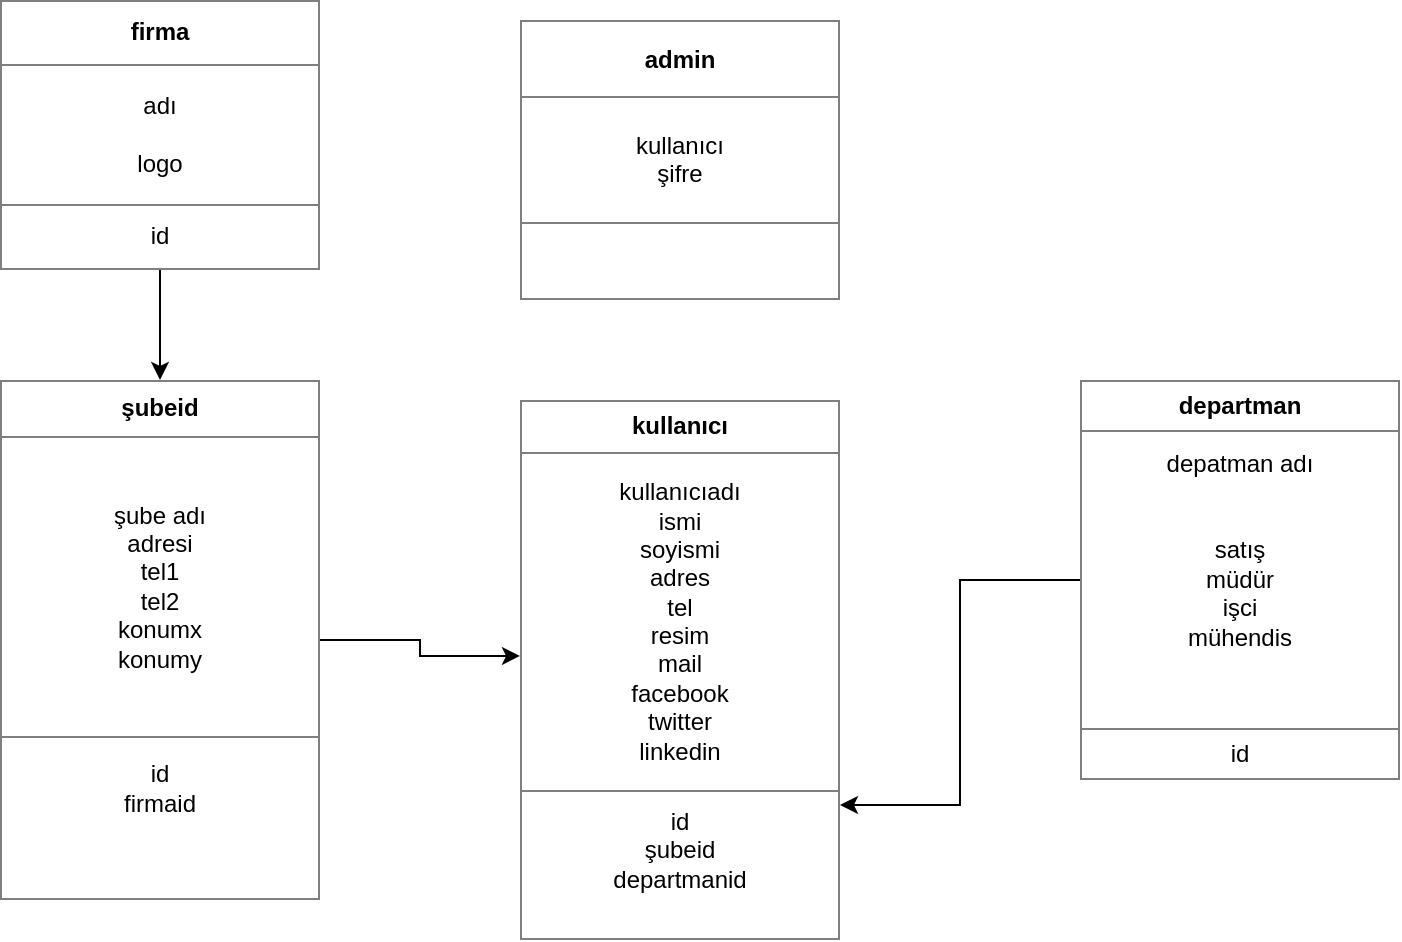 <mxfile version="16.5.6" type="github" pages="4">
  <diagram id="V-ut0zUFN06YQfodLiXX" name="Page-1">
    <mxGraphModel dx="1186" dy="667" grid="1" gridSize="10" guides="1" tooltips="1" connect="1" arrows="1" fold="1" page="1" pageScale="1" pageWidth="827" pageHeight="1169" math="0" shadow="0">
      <root>
        <mxCell id="0" />
        <mxCell id="1" parent="0" />
        <mxCell id="9uzmz_p3oLVy390AeZcP-24" value="" style="edgeStyle=orthogonalEdgeStyle;rounded=0;orthogonalLoop=1;jettySize=auto;html=1;" parent="1" source="9uzmz_p3oLVy390AeZcP-15" target="9uzmz_p3oLVy390AeZcP-23" edge="1">
          <mxGeometry relative="1" as="geometry" />
        </mxCell>
        <mxCell id="9uzmz_p3oLVy390AeZcP-15" value="&lt;table border=&quot;1&quot; width=&quot;100%&quot; cellpadding=&quot;4&quot; style=&quot;width: 100% ; height: 100% ; border-collapse: collapse&quot;&gt;&lt;tbody&gt;&lt;tr&gt;&lt;th align=&quot;center&quot;&gt;&lt;b&gt;firma&lt;/b&gt;&lt;/th&gt;&lt;/tr&gt;&lt;tr&gt;&lt;td align=&quot;center&quot;&gt;adı&lt;br&gt;&lt;br&gt;logo&lt;br&gt;&lt;/td&gt;&lt;/tr&gt;&lt;tr&gt;&lt;td align=&quot;center&quot;&gt;id&lt;br&gt;&lt;/td&gt;&lt;/tr&gt;&lt;/tbody&gt;&lt;/table&gt;" style="text;html=1;strokeColor=none;fillColor=none;overflow=fill;" parent="1" vertex="1">
          <mxGeometry x="50.0" width="160" height="135" as="geometry" />
        </mxCell>
        <mxCell id="9uzmz_p3oLVy390AeZcP-16" value="&lt;table border=&quot;1&quot; width=&quot;100%&quot; cellpadding=&quot;4&quot; style=&quot;width: 100% ; height: 100% ; border-collapse: collapse&quot;&gt;&lt;tbody&gt;&lt;tr&gt;&lt;th align=&quot;center&quot;&gt;kullanıcı&lt;br&gt;&lt;/th&gt;&lt;/tr&gt;&lt;tr&gt;&lt;td align=&quot;center&quot;&gt;kullanıcıadı&lt;br&gt;ismi&lt;br&gt;soyismi&lt;br&gt;adres&lt;br&gt;tel&lt;br&gt;resim&lt;br&gt;mail&lt;br&gt;facebook&lt;br&gt;twitter&lt;br&gt;linkedin&lt;br&gt;&lt;/td&gt;&lt;/tr&gt;&lt;tr&gt;&lt;td align=&quot;center&quot;&gt;id&lt;br&gt;şubeid&lt;br&gt;departmanid&lt;br&gt;&lt;br&gt;&lt;/td&gt;&lt;/tr&gt;&lt;/tbody&gt;&lt;/table&gt;" style="text;html=1;strokeColor=none;fillColor=none;overflow=fill;" parent="1" vertex="1">
          <mxGeometry x="310" y="200" width="160" height="270" as="geometry" />
        </mxCell>
        <mxCell id="PT0WIR-9-_uEXY8rBSr7-7" style="edgeStyle=orthogonalEdgeStyle;rounded=0;orthogonalLoop=1;jettySize=auto;html=1;exitX=0;exitY=0.5;exitDx=0;exitDy=0;entryX=1;entryY=0.75;entryDx=0;entryDy=0;" parent="1" source="9uzmz_p3oLVy390AeZcP-19" target="9uzmz_p3oLVy390AeZcP-16" edge="1">
          <mxGeometry relative="1" as="geometry" />
        </mxCell>
        <mxCell id="9uzmz_p3oLVy390AeZcP-19" value="&lt;table border=&quot;1&quot; width=&quot;100%&quot; cellpadding=&quot;4&quot; style=&quot;width: 100% ; height: 100% ; border-collapse: collapse&quot;&gt;&lt;tbody&gt;&lt;tr&gt;&lt;th align=&quot;center&quot;&gt;&lt;b&gt;departman&lt;/b&gt;&lt;/th&gt;&lt;/tr&gt;&lt;tr&gt;&lt;td align=&quot;center&quot;&gt;depatman adı&lt;br&gt;&lt;br&gt;&lt;br&gt;satış&lt;br&gt;müdür&lt;br&gt;işci&lt;br&gt;mühendis&lt;br&gt;&lt;br&gt;&lt;br&gt;&lt;/td&gt;&lt;/tr&gt;&lt;tr&gt;&lt;td align=&quot;center&quot;&gt;id&lt;br&gt;&lt;/td&gt;&lt;/tr&gt;&lt;/tbody&gt;&lt;/table&gt;" style="text;html=1;strokeColor=none;fillColor=none;overflow=fill;" parent="1" vertex="1">
          <mxGeometry x="590" y="190" width="160" height="200" as="geometry" />
        </mxCell>
        <mxCell id="9uzmz_p3oLVy390AeZcP-21" value="&lt;table border=&quot;1&quot; width=&quot;100%&quot; cellpadding=&quot;4&quot; style=&quot;width: 100% ; height: 100% ; border-collapse: collapse&quot;&gt;&lt;tbody&gt;&lt;tr&gt;&lt;th align=&quot;center&quot;&gt;&lt;b&gt;admin&lt;/b&gt;&lt;/th&gt;&lt;/tr&gt;&lt;tr&gt;&lt;td align=&quot;center&quot;&gt;kullanıcı&lt;br&gt;şifre&lt;/td&gt;&lt;/tr&gt;&lt;tr&gt;&lt;td align=&quot;center&quot;&gt;&lt;br&gt;&lt;/td&gt;&lt;/tr&gt;&lt;/tbody&gt;&lt;/table&gt;" style="text;html=1;strokeColor=none;fillColor=none;overflow=fill;" parent="1" vertex="1">
          <mxGeometry x="310" y="10" width="160" height="140" as="geometry" />
        </mxCell>
        <mxCell id="PT0WIR-9-_uEXY8rBSr7-5" style="edgeStyle=orthogonalEdgeStyle;rounded=0;orthogonalLoop=1;jettySize=auto;html=1;exitX=1;exitY=0.5;exitDx=0;exitDy=0;entryX=0;entryY=0.474;entryDx=0;entryDy=0;entryPerimeter=0;" parent="1" source="9uzmz_p3oLVy390AeZcP-23" target="9uzmz_p3oLVy390AeZcP-16" edge="1">
          <mxGeometry relative="1" as="geometry" />
        </mxCell>
        <mxCell id="9uzmz_p3oLVy390AeZcP-23" value="&lt;table border=&quot;1&quot; width=&quot;100%&quot; cellpadding=&quot;4&quot; style=&quot;width: 100% ; height: 100% ; border-collapse: collapse&quot;&gt;&lt;tbody&gt;&lt;tr&gt;&lt;th align=&quot;center&quot;&gt;&lt;b&gt;şubeid&lt;/b&gt;&lt;/th&gt;&lt;/tr&gt;&lt;tr&gt;&lt;td align=&quot;center&quot;&gt;&lt;br&gt;şube adı&lt;br&gt;adresi&lt;br&gt;tel1&lt;br&gt;tel2&lt;br&gt;konumx&lt;br&gt;konumy&lt;br&gt;&lt;br&gt;&lt;/td&gt;&lt;/tr&gt;&lt;tr&gt;&lt;td align=&quot;center&quot;&gt;id&lt;br&gt;firmaid&lt;br&gt;&lt;br&gt;&lt;br&gt;&lt;/td&gt;&lt;/tr&gt;&lt;/tbody&gt;&lt;/table&gt;" style="text;html=1;strokeColor=none;fillColor=none;overflow=fill;" parent="1" vertex="1">
          <mxGeometry x="50" y="190" width="160" height="260" as="geometry" />
        </mxCell>
      </root>
    </mxGraphModel>
  </diagram>
  <diagram id="MoHz8p80pQqoTuTBX9Ru" name="Page-2">
    <mxGraphModel dx="1422" dy="762" grid="1" gridSize="10" guides="1" tooltips="1" connect="1" arrows="1" fold="1" page="1" pageScale="1" pageWidth="827" pageHeight="1169" math="0" shadow="0">
      <root>
        <mxCell id="wSC7bEB4tXLM5FDSd8J9-0" />
        <mxCell id="wSC7bEB4tXLM5FDSd8J9-1" parent="wSC7bEB4tXLM5FDSd8J9-0" />
        <mxCell id="wSC7bEB4tXLM5FDSd8J9-4" value="" style="rounded=0;whiteSpace=wrap;html=1;" parent="wSC7bEB4tXLM5FDSd8J9-1" vertex="1">
          <mxGeometry x="100" y="10" width="560" height="320" as="geometry" />
        </mxCell>
        <mxCell id="wSC7bEB4tXLM5FDSd8J9-5" value="" style="rounded=0;whiteSpace=wrap;html=1;" parent="wSC7bEB4tXLM5FDSd8J9-1" vertex="1">
          <mxGeometry x="190" y="130" width="120" height="30" as="geometry" />
        </mxCell>
        <mxCell id="wSC7bEB4tXLM5FDSd8J9-6" value="" style="rounded=0;whiteSpace=wrap;html=1;" parent="wSC7bEB4tXLM5FDSd8J9-1" vertex="1">
          <mxGeometry x="190" y="180" width="120" height="30" as="geometry" />
        </mxCell>
        <mxCell id="wSC7bEB4tXLM5FDSd8J9-7" value="" style="rounded=0;whiteSpace=wrap;html=1;" parent="wSC7bEB4tXLM5FDSd8J9-1" vertex="1">
          <mxGeometry x="420" y="130" width="120" height="30" as="geometry" />
        </mxCell>
        <mxCell id="wSC7bEB4tXLM5FDSd8J9-8" value="" style="rounded=0;whiteSpace=wrap;html=1;" parent="wSC7bEB4tXLM5FDSd8J9-1" vertex="1">
          <mxGeometry x="420" y="180" width="120" height="30" as="geometry" />
        </mxCell>
        <mxCell id="wSC7bEB4tXLM5FDSd8J9-11" value="" style="endArrow=none;html=1;rounded=0;" parent="wSC7bEB4tXLM5FDSd8J9-1" edge="1">
          <mxGeometry width="50" height="50" relative="1" as="geometry">
            <mxPoint x="370" y="102.5" as="sourcePoint" />
            <mxPoint x="370" y="237.5" as="targetPoint" />
          </mxGeometry>
        </mxCell>
        <mxCell id="wSC7bEB4tXLM5FDSd8J9-12" value="firma giriş" style="text;strokeColor=none;fillColor=none;html=1;fontSize=24;fontStyle=1;verticalAlign=middle;align=center;" parent="wSC7bEB4tXLM5FDSd8J9-1" vertex="1">
          <mxGeometry x="210" y="100" width="80" as="geometry" />
        </mxCell>
        <mxCell id="wSC7bEB4tXLM5FDSd8J9-13" value="kullanıcı giriş" style="text;strokeColor=none;fillColor=none;html=1;fontSize=24;fontStyle=1;verticalAlign=middle;align=center;" parent="wSC7bEB4tXLM5FDSd8J9-1" vertex="1">
          <mxGeometry x="440" y="100" width="80" as="geometry" />
        </mxCell>
        <mxCell id="wSC7bEB4tXLM5FDSd8J9-14" value="" style="rounded=0;whiteSpace=wrap;html=1;" parent="wSC7bEB4tXLM5FDSd8J9-1" vertex="1">
          <mxGeometry x="100" y="350" width="560" height="380" as="geometry" />
        </mxCell>
        <mxCell id="wSC7bEB4tXLM5FDSd8J9-15" value="şirket kartvizitleri" style="text;strokeColor=none;fillColor=none;html=1;fontSize=24;fontStyle=1;verticalAlign=middle;align=center;" parent="wSC7bEB4tXLM5FDSd8J9-1" vertex="1">
          <mxGeometry x="110" y="360" width="240" height="40" as="geometry" />
        </mxCell>
        <mxCell id="wSC7bEB4tXLM5FDSd8J9-19" value="" style="rounded=0;whiteSpace=wrap;html=1;" parent="wSC7bEB4tXLM5FDSd8J9-1" vertex="1">
          <mxGeometry x="120" y="420" width="440" height="290" as="geometry" />
        </mxCell>
        <mxCell id="wSC7bEB4tXLM5FDSd8J9-20" value="" style="rounded=0;whiteSpace=wrap;html=1;" parent="wSC7bEB4tXLM5FDSd8J9-1" vertex="1">
          <mxGeometry x="130" y="435" width="90" height="100" as="geometry" />
        </mxCell>
        <mxCell id="wSC7bEB4tXLM5FDSd8J9-21" value="" style="rounded=0;whiteSpace=wrap;html=1;" parent="wSC7bEB4tXLM5FDSd8J9-1" vertex="1">
          <mxGeometry x="130" y="560" width="90" height="100" as="geometry" />
        </mxCell>
        <mxCell id="wSC7bEB4tXLM5FDSd8J9-22" value="" style="rounded=0;whiteSpace=wrap;html=1;" parent="wSC7bEB4tXLM5FDSd8J9-1" vertex="1">
          <mxGeometry x="350" y="435" width="90" height="100" as="geometry" />
        </mxCell>
        <mxCell id="wSC7bEB4tXLM5FDSd8J9-23" value="" style="rounded=0;whiteSpace=wrap;html=1;" parent="wSC7bEB4tXLM5FDSd8J9-1" vertex="1">
          <mxGeometry x="240" y="435" width="90" height="100" as="geometry" />
        </mxCell>
        <mxCell id="wSC7bEB4tXLM5FDSd8J9-24" value="" style="rounded=0;whiteSpace=wrap;html=1;" parent="wSC7bEB4tXLM5FDSd8J9-1" vertex="1">
          <mxGeometry x="350" y="560" width="90" height="100" as="geometry" />
        </mxCell>
        <mxCell id="wSC7bEB4tXLM5FDSd8J9-25" value="" style="rounded=0;whiteSpace=wrap;html=1;" parent="wSC7bEB4tXLM5FDSd8J9-1" vertex="1">
          <mxGeometry x="240" y="560" width="90" height="100" as="geometry" />
        </mxCell>
        <mxCell id="wSC7bEB4tXLM5FDSd8J9-26" value="" style="rounded=0;whiteSpace=wrap;html=1;" parent="wSC7bEB4tXLM5FDSd8J9-1" vertex="1">
          <mxGeometry x="450" y="435" width="90" height="100" as="geometry" />
        </mxCell>
        <mxCell id="wSC7bEB4tXLM5FDSd8J9-27" value="" style="rounded=0;whiteSpace=wrap;html=1;" parent="wSC7bEB4tXLM5FDSd8J9-1" vertex="1">
          <mxGeometry x="450" y="560" width="90" height="100" as="geometry" />
        </mxCell>
        <mxCell id="wSC7bEB4tXLM5FDSd8J9-29" value="departmanlar&#xa;dasdas&#xa;asd&#xa;asd&#xa;as&#xa;" style="text;strokeColor=none;fillColor=none;align=left;verticalAlign=top;spacingLeft=4;spacingRight=4;overflow=hidden;rotatable=0;points=[[0,0.5],[1,0.5]];portConstraint=eastwest;" parent="wSC7bEB4tXLM5FDSd8J9-1" vertex="1">
          <mxGeometry x="570" y="427.5" width="60" height="115" as="geometry" />
        </mxCell>
        <mxCell id="wSC7bEB4tXLM5FDSd8J9-31" value="" style="rounded=0;whiteSpace=wrap;html=1;" parent="wSC7bEB4tXLM5FDSd8J9-1" vertex="1">
          <mxGeometry x="100" y="750" width="340" height="400" as="geometry" />
        </mxCell>
        <mxCell id="wSC7bEB4tXLM5FDSd8J9-33" value="" style="shape=actor;whiteSpace=wrap;html=1;" parent="wSC7bEB4tXLM5FDSd8J9-1" vertex="1">
          <mxGeometry x="140" y="440" width="20" height="30" as="geometry" />
        </mxCell>
        <mxCell id="wSC7bEB4tXLM5FDSd8J9-34" value="" style="shape=actor;whiteSpace=wrap;html=1;" parent="wSC7bEB4tXLM5FDSd8J9-1" vertex="1">
          <mxGeometry x="485" y="460" width="20" height="30" as="geometry" />
        </mxCell>
        <mxCell id="wSC7bEB4tXLM5FDSd8J9-35" value="" style="shape=actor;whiteSpace=wrap;html=1;" parent="wSC7bEB4tXLM5FDSd8J9-1" vertex="1">
          <mxGeometry x="394" y="450" width="20" height="30" as="geometry" />
        </mxCell>
        <mxCell id="wSC7bEB4tXLM5FDSd8J9-36" value="" style="shape=actor;whiteSpace=wrap;html=1;" parent="wSC7bEB4tXLM5FDSd8J9-1" vertex="1">
          <mxGeometry x="275" y="580" width="20" height="30" as="geometry" />
        </mxCell>
        <mxCell id="wSC7bEB4tXLM5FDSd8J9-37" value="" style="shape=actor;whiteSpace=wrap;html=1;" parent="wSC7bEB4tXLM5FDSd8J9-1" vertex="1">
          <mxGeometry x="150" y="580" width="20" height="30" as="geometry" />
        </mxCell>
        <mxCell id="wSC7bEB4tXLM5FDSd8J9-38" value="" style="shape=actor;whiteSpace=wrap;html=1;" parent="wSC7bEB4tXLM5FDSd8J9-1" vertex="1">
          <mxGeometry x="275" y="450" width="20" height="30" as="geometry" />
        </mxCell>
        <mxCell id="wSC7bEB4tXLM5FDSd8J9-40" value="" style="shape=actor;whiteSpace=wrap;html=1;" parent="wSC7bEB4tXLM5FDSd8J9-1" vertex="1">
          <mxGeometry x="135" y="790" width="40" height="60" as="geometry" />
        </mxCell>
        <mxCell id="wSC7bEB4tXLM5FDSd8J9-42" value="isim" style="text;html=1;strokeColor=none;fillColor=none;align=center;verticalAlign=middle;whiteSpace=wrap;rounded=0;" parent="wSC7bEB4tXLM5FDSd8J9-1" vertex="1">
          <mxGeometry x="220" y="790" width="60" height="30" as="geometry" />
        </mxCell>
        <mxCell id="wSC7bEB4tXLM5FDSd8J9-43" value="soysim" style="text;html=1;strokeColor=none;fillColor=none;align=center;verticalAlign=middle;whiteSpace=wrap;rounded=0;" parent="wSC7bEB4tXLM5FDSd8J9-1" vertex="1">
          <mxGeometry x="280" y="790" width="60" height="30" as="geometry" />
        </mxCell>
        <mxCell id="wSC7bEB4tXLM5FDSd8J9-44" value="depatman" style="text;html=1;strokeColor=none;fillColor=none;align=center;verticalAlign=middle;whiteSpace=wrap;rounded=0;" parent="wSC7bEB4tXLM5FDSd8J9-1" vertex="1">
          <mxGeometry x="235" y="820" width="60" height="30" as="geometry" />
        </mxCell>
        <mxCell id="wSC7bEB4tXLM5FDSd8J9-45" value="&lt;ul&gt;&lt;li&gt;Value 1&lt;/li&gt;&lt;li&gt;Value 2&lt;/li&gt;&lt;li&gt;Value 3&lt;/li&gt;&lt;/ul&gt;" style="text;strokeColor=none;fillColor=none;html=1;whiteSpace=wrap;verticalAlign=middle;overflow=hidden;" parent="wSC7bEB4tXLM5FDSd8J9-1" vertex="1">
          <mxGeometry x="120" y="880" width="255" height="80" as="geometry" />
        </mxCell>
        <mxCell id="wSC7bEB4tXLM5FDSd8J9-46" value="&lt;ol&gt;&lt;li&gt;Value 1&lt;/li&gt;&lt;li&gt;Value 2&lt;/li&gt;&lt;li&gt;Value 3&lt;/li&gt;&lt;/ol&gt;" style="text;strokeColor=none;fillColor=none;html=1;whiteSpace=wrap;verticalAlign=middle;overflow=hidden;" parent="wSC7bEB4tXLM5FDSd8J9-1" vertex="1">
          <mxGeometry x="125" y="970" width="170" height="90" as="geometry" />
        </mxCell>
        <mxCell id="wSC7bEB4tXLM5FDSd8J9-47" value="" style="rounded=0;whiteSpace=wrap;html=1;" parent="wSC7bEB4tXLM5FDSd8J9-1" vertex="1">
          <mxGeometry x="450" y="750" width="340" height="400" as="geometry" />
        </mxCell>
        <mxCell id="wSC7bEB4tXLM5FDSd8J9-48" value="" style="shape=actor;whiteSpace=wrap;html=1;" parent="wSC7bEB4tXLM5FDSd8J9-1" vertex="1">
          <mxGeometry x="485" y="790" width="40" height="60" as="geometry" />
        </mxCell>
        <mxCell id="wSC7bEB4tXLM5FDSd8J9-49" value="isim" style="text;html=1;strokeColor=none;fillColor=none;align=center;verticalAlign=middle;whiteSpace=wrap;rounded=0;" parent="wSC7bEB4tXLM5FDSd8J9-1" vertex="1">
          <mxGeometry x="570" y="790" width="60" height="30" as="geometry" />
        </mxCell>
        <mxCell id="wSC7bEB4tXLM5FDSd8J9-50" value="soysim" style="text;html=1;strokeColor=none;fillColor=none;align=center;verticalAlign=middle;whiteSpace=wrap;rounded=0;" parent="wSC7bEB4tXLM5FDSd8J9-1" vertex="1">
          <mxGeometry x="630" y="790" width="60" height="30" as="geometry" />
        </mxCell>
        <mxCell id="wSC7bEB4tXLM5FDSd8J9-51" value="depatman" style="text;html=1;strokeColor=none;fillColor=none;align=center;verticalAlign=middle;whiteSpace=wrap;rounded=0;" parent="wSC7bEB4tXLM5FDSd8J9-1" vertex="1">
          <mxGeometry x="585" y="820" width="60" height="30" as="geometry" />
        </mxCell>
        <mxCell id="wSC7bEB4tXLM5FDSd8J9-52" value="&lt;ul&gt;&lt;li&gt;Value 1&lt;/li&gt;&lt;li&gt;Value 2&lt;/li&gt;&lt;li&gt;Value 3&lt;/li&gt;&lt;/ul&gt;" style="text;strokeColor=none;fillColor=none;html=1;whiteSpace=wrap;verticalAlign=middle;overflow=hidden;" parent="wSC7bEB4tXLM5FDSd8J9-1" vertex="1">
          <mxGeometry x="470" y="880" width="255" height="80" as="geometry" />
        </mxCell>
        <mxCell id="wSC7bEB4tXLM5FDSd8J9-53" value="&lt;ol&gt;&lt;li&gt;Value 1&lt;/li&gt;&lt;li&gt;Value 2&lt;/li&gt;&lt;li&gt;Value 3&lt;/li&gt;&lt;/ol&gt;" style="text;strokeColor=none;fillColor=none;html=1;whiteSpace=wrap;verticalAlign=middle;overflow=hidden;" parent="wSC7bEB4tXLM5FDSd8J9-1" vertex="1">
          <mxGeometry x="475" y="970" width="170" height="90" as="geometry" />
        </mxCell>
      </root>
    </mxGraphModel>
  </diagram>
  <diagram id="7VC-fFSnpgTHtMQ2B09b" name="Page-3">
    <mxGraphModel dx="1186" dy="667" grid="1" gridSize="10" guides="1" tooltips="1" connect="1" arrows="1" fold="1" page="1" pageScale="1" pageWidth="827" pageHeight="1169" math="0" shadow="0">
      <root>
        <mxCell id="x9jxSupzvkf6_RnlXh5t-0" />
        <mxCell id="x9jxSupzvkf6_RnlXh5t-1" parent="x9jxSupzvkf6_RnlXh5t-0" />
        <mxCell id="WzCIG5DW_56GWGH054C--8" style="edgeStyle=orthogonalEdgeStyle;rounded=0;orthogonalLoop=1;jettySize=auto;html=1;entryX=0;entryY=0.5;entryDx=0;entryDy=0;fontSize=16;" parent="x9jxSupzvkf6_RnlXh5t-1" source="WzCIG5DW_56GWGH054C--1" target="WzCIG5DW_56GWGH054C--3" edge="1">
          <mxGeometry relative="1" as="geometry" />
        </mxCell>
        <mxCell id="WzCIG5DW_56GWGH054C--1" value="&lt;table border=&quot;1&quot; width=&quot;100%&quot; cellpadding=&quot;4&quot; style=&quot;width: 100% ; height: 100% ; border-collapse: collapse&quot;&gt;&lt;tbody&gt;&lt;tr&gt;&lt;th align=&quot;center&quot;&gt;firma&lt;/th&gt;&lt;/tr&gt;&lt;tr&gt;&lt;td align=&quot;center&quot;&gt;id&lt;br&gt;kullanici_id&lt;/td&gt;&lt;/tr&gt;&lt;tr&gt;&lt;td align=&quot;center&quot;&gt;firma_adi&lt;br&gt;adres&lt;br&gt;telefon&lt;br&gt;email&lt;br&gt;logo&lt;br&gt;&lt;br&gt;linkedin&lt;br&gt;facebook&lt;br&gt;twitter&lt;br&gt;instagram&lt;/td&gt;&lt;/tr&gt;&lt;/tbody&gt;&lt;/table&gt;" style="text;html=1;strokeColor=none;fillColor=none;overflow=fill;fontSize=16;" parent="x9jxSupzvkf6_RnlXh5t-1" vertex="1">
          <mxGeometry x="80" y="40" width="160" height="290" as="geometry" />
        </mxCell>
        <mxCell id="WzCIG5DW_56GWGH054C--2" value="&lt;table border=&quot;1&quot; width=&quot;100%&quot; cellpadding=&quot;4&quot; style=&quot;width: 100% ; height: 100% ; border-collapse: collapse&quot;&gt;&lt;tbody&gt;&lt;tr&gt;&lt;th align=&quot;center&quot;&gt;personel&lt;/th&gt;&lt;/tr&gt;&lt;tr&gt;&lt;td align=&quot;center&quot;&gt;id&lt;br&gt;pozisyon_id&lt;/td&gt;&lt;/tr&gt;&lt;tr&gt;&lt;td align=&quot;center&quot;&gt;adi_soyadi&lt;br&gt;adres&lt;br&gt;telefon&lt;br&gt;email&lt;br&gt;resim&lt;br&gt;&lt;br&gt;linkedin&lt;br&gt;facebook&lt;br&gt;twitter&lt;br&gt;instagram&lt;/td&gt;&lt;/tr&gt;&lt;/tbody&gt;&lt;/table&gt;" style="text;html=1;strokeColor=none;fillColor=none;overflow=fill;fontSize=16;" parent="x9jxSupzvkf6_RnlXh5t-1" vertex="1">
          <mxGeometry x="560" y="40" width="160" height="310" as="geometry" />
        </mxCell>
        <mxCell id="WzCIG5DW_56GWGH054C--9" style="edgeStyle=orthogonalEdgeStyle;rounded=0;orthogonalLoop=1;jettySize=auto;html=1;exitX=1;exitY=0.5;exitDx=0;exitDy=0;entryX=0;entryY=0.25;entryDx=0;entryDy=0;fontSize=16;" parent="x9jxSupzvkf6_RnlXh5t-1" source="WzCIG5DW_56GWGH054C--3" target="WzCIG5DW_56GWGH054C--2" edge="1">
          <mxGeometry relative="1" as="geometry" />
        </mxCell>
        <mxCell id="WzCIG5DW_56GWGH054C--3" value="&lt;table border=&quot;1&quot; width=&quot;100%&quot; cellpadding=&quot;4&quot; style=&quot;width: 100% ; height: 100% ; border-collapse: collapse&quot;&gt;&lt;tbody&gt;&lt;tr&gt;&lt;th align=&quot;center&quot;&gt;pozisyon&lt;/th&gt;&lt;/tr&gt;&lt;tr&gt;&lt;td align=&quot;center&quot;&gt;id&lt;br&gt;firma_id&lt;/td&gt;&lt;/tr&gt;&lt;tr&gt;&lt;td align=&quot;center&quot;&gt;pozisyon_adi&lt;/td&gt;&lt;/tr&gt;&lt;/tbody&gt;&lt;/table&gt;" style="text;html=1;strokeColor=none;fillColor=none;overflow=fill;fontSize=16;" parent="x9jxSupzvkf6_RnlXh5t-1" vertex="1">
          <mxGeometry x="320" y="40" width="160" height="140" as="geometry" />
        </mxCell>
        <mxCell id="WzCIG5DW_56GWGH054C--13" style="edgeStyle=orthogonalEdgeStyle;rounded=0;orthogonalLoop=1;jettySize=auto;html=1;entryX=0;entryY=0.25;entryDx=0;entryDy=0;fontSize=16;" parent="x9jxSupzvkf6_RnlXh5t-1" source="WzCIG5DW_56GWGH054C--11" target="WzCIG5DW_56GWGH054C--1" edge="1">
          <mxGeometry relative="1" as="geometry" />
        </mxCell>
        <mxCell id="WzCIG5DW_56GWGH054C--11" value="&lt;table border=&quot;1&quot; width=&quot;100%&quot; cellpadding=&quot;4&quot; style=&quot;width: 100% ; height: 100% ; border-collapse: collapse&quot;&gt;&lt;tbody&gt;&lt;tr&gt;&lt;th align=&quot;center&quot;&gt;kullanici&lt;/th&gt;&lt;/tr&gt;&lt;tr&gt;&lt;td align=&quot;center&quot;&gt;id&lt;/td&gt;&lt;/tr&gt;&lt;tr&gt;&lt;td align=&quot;center&quot;&gt;kullanici_adi&lt;br&gt;sifre&lt;br&gt;&lt;br&gt;&lt;/td&gt;&lt;/tr&gt;&lt;/tbody&gt;&lt;/table&gt;" style="text;html=1;strokeColor=none;fillColor=none;overflow=fill;fontSize=16;" parent="x9jxSupzvkf6_RnlXh5t-1" vertex="1">
          <mxGeometry x="310" y="250" width="160" height="160" as="geometry" />
        </mxCell>
        <mxCell id="WzCIG5DW_56GWGH054C--14" style="edgeStyle=orthogonalEdgeStyle;rounded=0;orthogonalLoop=1;jettySize=auto;html=1;exitX=0.5;exitY=1;exitDx=0;exitDy=0;fontSize=16;" parent="x9jxSupzvkf6_RnlXh5t-1" source="WzCIG5DW_56GWGH054C--1" target="WzCIG5DW_56GWGH054C--1" edge="1">
          <mxGeometry relative="1" as="geometry" />
        </mxCell>
        <mxCell id="WzCIG5DW_56GWGH054C--23" style="edgeStyle=orthogonalEdgeStyle;rounded=0;orthogonalLoop=1;jettySize=auto;html=1;fontSize=16;" parent="x9jxSupzvkf6_RnlXh5t-1" source="WzCIG5DW_56GWGH054C--15" target="WzCIG5DW_56GWGH054C--21" edge="1">
          <mxGeometry relative="1" as="geometry" />
        </mxCell>
        <mxCell id="WzCIG5DW_56GWGH054C--15" value="&lt;table border=&quot;1&quot; width=&quot;100%&quot; cellpadding=&quot;4&quot; style=&quot;width: 100% ; height: 100% ; border-collapse: collapse&quot;&gt;&lt;tbody&gt;&lt;tr&gt;&lt;th align=&quot;center&quot;&gt;firma&lt;/th&gt;&lt;/tr&gt;&lt;tr&gt;&lt;td align=&quot;center&quot;&gt;id&lt;br&gt;&lt;/td&gt;&lt;/tr&gt;&lt;tr&gt;&lt;td align=&quot;center&quot;&gt;firma_adi&lt;br&gt;firma_kullanici_adi&lt;br&gt;firma_sifre&lt;br&gt;adres&lt;br&gt;telefon&lt;br&gt;email&lt;br&gt;logo&lt;br&gt;&lt;br&gt;linkedin&lt;br&gt;facebook&lt;br&gt;twitter&lt;br&gt;instagram&lt;/td&gt;&lt;/tr&gt;&lt;/tbody&gt;&lt;/table&gt;" style="text;html=1;strokeColor=none;fillColor=none;overflow=fill;fontSize=16;" parent="x9jxSupzvkf6_RnlXh5t-1" vertex="1">
          <mxGeometry x="40" y="480" width="160" height="320" as="geometry" />
        </mxCell>
        <mxCell id="WzCIG5DW_56GWGH054C--24" style="edgeStyle=orthogonalEdgeStyle;rounded=0;orthogonalLoop=1;jettySize=auto;html=1;fontSize=16;" parent="x9jxSupzvkf6_RnlXh5t-1" source="WzCIG5DW_56GWGH054C--17" target="WzCIG5DW_56GWGH054C--21" edge="1">
          <mxGeometry relative="1" as="geometry" />
        </mxCell>
        <mxCell id="WzCIG5DW_56GWGH054C--17" value="&lt;table border=&quot;1&quot; width=&quot;100%&quot; cellpadding=&quot;4&quot; style=&quot;width: 100% ; height: 100% ; border-collapse: collapse&quot;&gt;&lt;tbody&gt;&lt;tr&gt;&lt;th align=&quot;center&quot;&gt;personel&lt;/th&gt;&lt;/tr&gt;&lt;tr&gt;&lt;td align=&quot;center&quot;&gt;id&lt;br&gt;&lt;/td&gt;&lt;/tr&gt;&lt;tr&gt;&lt;td align=&quot;center&quot;&gt;adi_soyadi&lt;br&gt;pozisyon&lt;br&gt;adres&lt;br&gt;telefon&lt;br&gt;email&lt;br&gt;resim&lt;br&gt;&lt;br&gt;linkedin&lt;br&gt;facebook&lt;br&gt;twitter&lt;br&gt;instagram&lt;/td&gt;&lt;/tr&gt;&lt;/tbody&gt;&lt;/table&gt;" style="text;html=1;strokeColor=none;fillColor=none;overflow=fill;fontSize=16;" parent="x9jxSupzvkf6_RnlXh5t-1" vertex="1">
          <mxGeometry x="530" y="480" width="160" height="310" as="geometry" />
        </mxCell>
        <mxCell id="WzCIG5DW_56GWGH054C--21" value="&lt;table border=&quot;1&quot; width=&quot;100%&quot; cellpadding=&quot;4&quot; style=&quot;width: 100% ; height: 100% ; border-collapse: collapse&quot;&gt;&lt;tbody&gt;&lt;tr&gt;&lt;th align=&quot;center&quot;&gt;kartvizit&lt;/th&gt;&lt;/tr&gt;&lt;tr&gt;&lt;td align=&quot;center&quot;&gt;id&lt;br&gt;&lt;/td&gt;&lt;/tr&gt;&lt;tr&gt;&lt;td align=&quot;center&quot;&gt;firma_id&lt;br&gt;personel_id&lt;br&gt;&lt;br&gt;&lt;/td&gt;&lt;/tr&gt;&lt;/tbody&gt;&lt;/table&gt;" style="text;html=1;strokeColor=none;fillColor=none;overflow=fill;fontSize=16;" parent="x9jxSupzvkf6_RnlXh5t-1" vertex="1">
          <mxGeometry x="280" y="480" width="160" height="160" as="geometry" />
        </mxCell>
      </root>
    </mxGraphModel>
  </diagram>
  <diagram id="BLn2eR6cKPcwnsf0mW_T" name="Page-4">
    <mxGraphModel dx="1395" dy="785" grid="0" gridSize="10" guides="1" tooltips="1" connect="1" arrows="1" fold="1" page="1" pageScale="1" pageWidth="1169" pageHeight="827" math="0" shadow="0">
      <root>
        <mxCell id="xc-siUdpLcI-BjwN4Jxc-0" />
        <mxCell id="xc-siUdpLcI-BjwN4Jxc-1" parent="xc-siUdpLcI-BjwN4Jxc-0" />
        <mxCell id="xc-siUdpLcI-BjwN4Jxc-15" style="edgeStyle=orthogonalEdgeStyle;rounded=0;orthogonalLoop=1;jettySize=auto;html=1;exitX=0;exitY=1;exitDx=0;exitDy=0;" edge="1" parent="xc-siUdpLcI-BjwN4Jxc-1" source="xc-siUdpLcI-BjwN4Jxc-3" target="xc-siUdpLcI-BjwN4Jxc-7">
          <mxGeometry relative="1" as="geometry" />
        </mxCell>
        <mxCell id="xc-siUdpLcI-BjwN4Jxc-3" value="" style="aspect=fixed;perimeter=ellipsePerimeter;html=1;align=center;shadow=0;dashed=0;spacingTop=3;image;image=img/lib/active_directory/generic_server.svg;" vertex="1" parent="xc-siUdpLcI-BjwN4Jxc-1">
          <mxGeometry x="758" y="69" width="44.8" height="80" as="geometry" />
        </mxCell>
        <mxCell id="xc-siUdpLcI-BjwN4Jxc-16" style="edgeStyle=orthogonalEdgeStyle;rounded=0;orthogonalLoop=1;jettySize=auto;html=1;exitX=0.5;exitY=1;exitDx=0;exitDy=0;" edge="1" parent="xc-siUdpLcI-BjwN4Jxc-1" source="xc-siUdpLcI-BjwN4Jxc-7" target="xc-siUdpLcI-BjwN4Jxc-12">
          <mxGeometry relative="1" as="geometry" />
        </mxCell>
        <mxCell id="xc-siUdpLcI-BjwN4Jxc-7" value="" style="aspect=fixed;perimeter=ellipsePerimeter;html=1;align=center;shadow=0;dashed=0;spacingTop=3;image;image=img/lib/active_directory/internet_cloud.svg;" vertex="1" parent="xc-siUdpLcI-BjwN4Jxc-1">
          <mxGeometry x="454" y="144" width="184.92" height="116.5" as="geometry" />
        </mxCell>
        <mxCell id="xc-siUdpLcI-BjwN4Jxc-14" style="edgeStyle=orthogonalEdgeStyle;rounded=0;orthogonalLoop=1;jettySize=auto;html=1;" edge="1" parent="xc-siUdpLcI-BjwN4Jxc-1" source="xc-siUdpLcI-BjwN4Jxc-8" target="xc-siUdpLcI-BjwN4Jxc-7">
          <mxGeometry relative="1" as="geometry" />
        </mxCell>
        <mxCell id="xc-siUdpLcI-BjwN4Jxc-8" value="" style="aspect=fixed;perimeter=ellipsePerimeter;html=1;align=center;shadow=0;dashed=0;spacingTop=3;image;image=img/lib/active_directory/generic_server.svg;" vertex="1" parent="xc-siUdpLcI-BjwN4Jxc-1">
          <mxGeometry x="524.06" y="10" width="44.8" height="80" as="geometry" />
        </mxCell>
        <mxCell id="xc-siUdpLcI-BjwN4Jxc-13" style="edgeStyle=orthogonalEdgeStyle;rounded=0;orthogonalLoop=1;jettySize=auto;html=1;exitX=1;exitY=0.75;exitDx=0;exitDy=0;" edge="1" parent="xc-siUdpLcI-BjwN4Jxc-1" source="xc-siUdpLcI-BjwN4Jxc-9" target="xc-siUdpLcI-BjwN4Jxc-7">
          <mxGeometry relative="1" as="geometry" />
        </mxCell>
        <mxCell id="xc-siUdpLcI-BjwN4Jxc-9" value="" style="aspect=fixed;perimeter=ellipsePerimeter;html=1;align=center;shadow=0;dashed=0;spacingTop=3;image;image=img/lib/active_directory/generic_server.svg;" vertex="1" parent="xc-siUdpLcI-BjwN4Jxc-1">
          <mxGeometry x="291" y="78" width="44.8" height="80" as="geometry" />
        </mxCell>
        <mxCell id="xc-siUdpLcI-BjwN4Jxc-12" value="" style="aspect=fixed;perimeter=ellipsePerimeter;html=1;align=center;shadow=0;dashed=0;spacingTop=3;image;image=img/lib/active_directory/databases.svg;" vertex="1" parent="xc-siUdpLcI-BjwN4Jxc-1">
          <mxGeometry x="501.05" y="325" width="90.82" height="89" as="geometry" />
        </mxCell>
      </root>
    </mxGraphModel>
  </diagram>
</mxfile>
